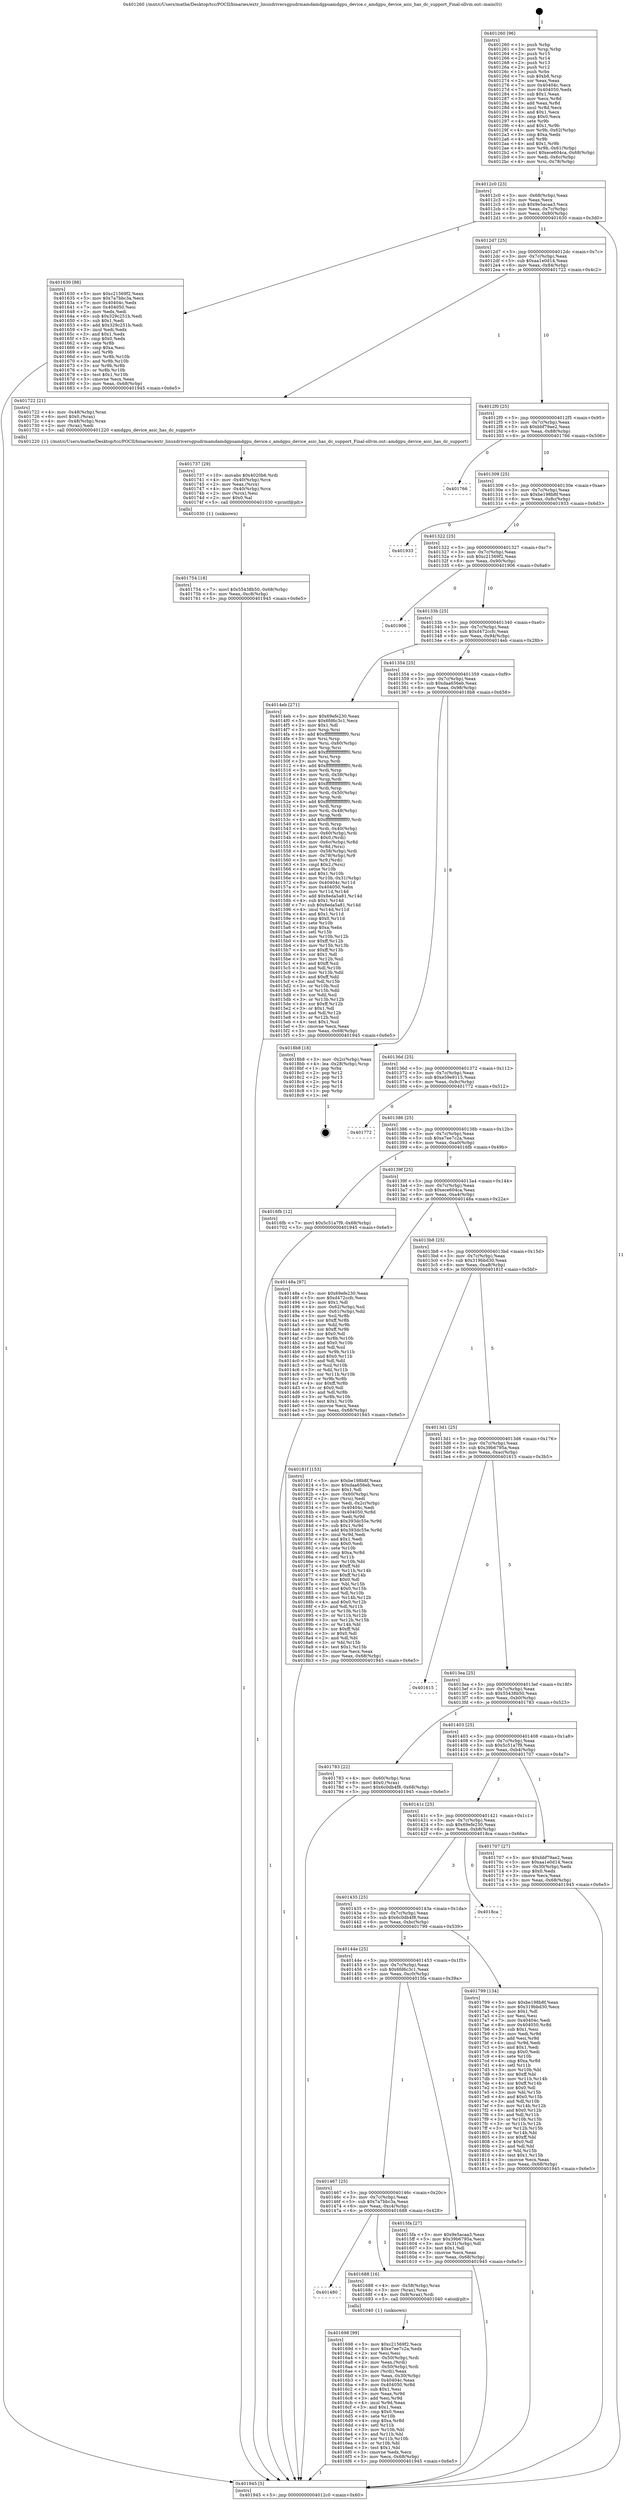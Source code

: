 digraph "0x401260" {
  label = "0x401260 (/mnt/c/Users/mathe/Desktop/tcc/POCII/binaries/extr_linuxdriversgpudrmamdamdgpuamdgpu_device.c_amdgpu_device_asic_has_dc_support_Final-ollvm.out::main(0))"
  labelloc = "t"
  node[shape=record]

  Entry [label="",width=0.3,height=0.3,shape=circle,fillcolor=black,style=filled]
  "0x4012c0" [label="{
     0x4012c0 [23]\l
     | [instrs]\l
     &nbsp;&nbsp;0x4012c0 \<+3\>: mov -0x68(%rbp),%eax\l
     &nbsp;&nbsp;0x4012c3 \<+2\>: mov %eax,%ecx\l
     &nbsp;&nbsp;0x4012c5 \<+6\>: sub $0x9e5acaa3,%ecx\l
     &nbsp;&nbsp;0x4012cb \<+3\>: mov %eax,-0x7c(%rbp)\l
     &nbsp;&nbsp;0x4012ce \<+3\>: mov %ecx,-0x80(%rbp)\l
     &nbsp;&nbsp;0x4012d1 \<+6\>: je 0000000000401630 \<main+0x3d0\>\l
  }"]
  "0x401630" [label="{
     0x401630 [88]\l
     | [instrs]\l
     &nbsp;&nbsp;0x401630 \<+5\>: mov $0xc21569f2,%eax\l
     &nbsp;&nbsp;0x401635 \<+5\>: mov $0x7a7bbc3a,%ecx\l
     &nbsp;&nbsp;0x40163a \<+7\>: mov 0x40404c,%edx\l
     &nbsp;&nbsp;0x401641 \<+7\>: mov 0x404050,%esi\l
     &nbsp;&nbsp;0x401648 \<+2\>: mov %edx,%edi\l
     &nbsp;&nbsp;0x40164a \<+6\>: sub $0x329c251b,%edi\l
     &nbsp;&nbsp;0x401650 \<+3\>: sub $0x1,%edi\l
     &nbsp;&nbsp;0x401653 \<+6\>: add $0x329c251b,%edi\l
     &nbsp;&nbsp;0x401659 \<+3\>: imul %edi,%edx\l
     &nbsp;&nbsp;0x40165c \<+3\>: and $0x1,%edx\l
     &nbsp;&nbsp;0x40165f \<+3\>: cmp $0x0,%edx\l
     &nbsp;&nbsp;0x401662 \<+4\>: sete %r8b\l
     &nbsp;&nbsp;0x401666 \<+3\>: cmp $0xa,%esi\l
     &nbsp;&nbsp;0x401669 \<+4\>: setl %r9b\l
     &nbsp;&nbsp;0x40166d \<+3\>: mov %r8b,%r10b\l
     &nbsp;&nbsp;0x401670 \<+3\>: and %r9b,%r10b\l
     &nbsp;&nbsp;0x401673 \<+3\>: xor %r9b,%r8b\l
     &nbsp;&nbsp;0x401676 \<+3\>: or %r8b,%r10b\l
     &nbsp;&nbsp;0x401679 \<+4\>: test $0x1,%r10b\l
     &nbsp;&nbsp;0x40167d \<+3\>: cmovne %ecx,%eax\l
     &nbsp;&nbsp;0x401680 \<+3\>: mov %eax,-0x68(%rbp)\l
     &nbsp;&nbsp;0x401683 \<+5\>: jmp 0000000000401945 \<main+0x6e5\>\l
  }"]
  "0x4012d7" [label="{
     0x4012d7 [25]\l
     | [instrs]\l
     &nbsp;&nbsp;0x4012d7 \<+5\>: jmp 00000000004012dc \<main+0x7c\>\l
     &nbsp;&nbsp;0x4012dc \<+3\>: mov -0x7c(%rbp),%eax\l
     &nbsp;&nbsp;0x4012df \<+5\>: sub $0xaa1e0d14,%eax\l
     &nbsp;&nbsp;0x4012e4 \<+6\>: mov %eax,-0x84(%rbp)\l
     &nbsp;&nbsp;0x4012ea \<+6\>: je 0000000000401722 \<main+0x4c2\>\l
  }"]
  Exit [label="",width=0.3,height=0.3,shape=circle,fillcolor=black,style=filled,peripheries=2]
  "0x401722" [label="{
     0x401722 [21]\l
     | [instrs]\l
     &nbsp;&nbsp;0x401722 \<+4\>: mov -0x48(%rbp),%rax\l
     &nbsp;&nbsp;0x401726 \<+6\>: movl $0x0,(%rax)\l
     &nbsp;&nbsp;0x40172c \<+4\>: mov -0x48(%rbp),%rax\l
     &nbsp;&nbsp;0x401730 \<+2\>: mov (%rax),%edi\l
     &nbsp;&nbsp;0x401732 \<+5\>: call 0000000000401220 \<amdgpu_device_asic_has_dc_support\>\l
     | [calls]\l
     &nbsp;&nbsp;0x401220 \{1\} (/mnt/c/Users/mathe/Desktop/tcc/POCII/binaries/extr_linuxdriversgpudrmamdamdgpuamdgpu_device.c_amdgpu_device_asic_has_dc_support_Final-ollvm.out::amdgpu_device_asic_has_dc_support)\l
  }"]
  "0x4012f0" [label="{
     0x4012f0 [25]\l
     | [instrs]\l
     &nbsp;&nbsp;0x4012f0 \<+5\>: jmp 00000000004012f5 \<main+0x95\>\l
     &nbsp;&nbsp;0x4012f5 \<+3\>: mov -0x7c(%rbp),%eax\l
     &nbsp;&nbsp;0x4012f8 \<+5\>: sub $0xbbf79ae2,%eax\l
     &nbsp;&nbsp;0x4012fd \<+6\>: mov %eax,-0x88(%rbp)\l
     &nbsp;&nbsp;0x401303 \<+6\>: je 0000000000401766 \<main+0x506\>\l
  }"]
  "0x401754" [label="{
     0x401754 [18]\l
     | [instrs]\l
     &nbsp;&nbsp;0x401754 \<+7\>: movl $0x55438b50,-0x68(%rbp)\l
     &nbsp;&nbsp;0x40175b \<+6\>: mov %eax,-0xc8(%rbp)\l
     &nbsp;&nbsp;0x401761 \<+5\>: jmp 0000000000401945 \<main+0x6e5\>\l
  }"]
  "0x401766" [label="{
     0x401766\l
  }", style=dashed]
  "0x401309" [label="{
     0x401309 [25]\l
     | [instrs]\l
     &nbsp;&nbsp;0x401309 \<+5\>: jmp 000000000040130e \<main+0xae\>\l
     &nbsp;&nbsp;0x40130e \<+3\>: mov -0x7c(%rbp),%eax\l
     &nbsp;&nbsp;0x401311 \<+5\>: sub $0xbe198b8f,%eax\l
     &nbsp;&nbsp;0x401316 \<+6\>: mov %eax,-0x8c(%rbp)\l
     &nbsp;&nbsp;0x40131c \<+6\>: je 0000000000401933 \<main+0x6d3\>\l
  }"]
  "0x401737" [label="{
     0x401737 [29]\l
     | [instrs]\l
     &nbsp;&nbsp;0x401737 \<+10\>: movabs $0x4020b6,%rdi\l
     &nbsp;&nbsp;0x401741 \<+4\>: mov -0x40(%rbp),%rcx\l
     &nbsp;&nbsp;0x401745 \<+2\>: mov %eax,(%rcx)\l
     &nbsp;&nbsp;0x401747 \<+4\>: mov -0x40(%rbp),%rcx\l
     &nbsp;&nbsp;0x40174b \<+2\>: mov (%rcx),%esi\l
     &nbsp;&nbsp;0x40174d \<+2\>: mov $0x0,%al\l
     &nbsp;&nbsp;0x40174f \<+5\>: call 0000000000401030 \<printf@plt\>\l
     | [calls]\l
     &nbsp;&nbsp;0x401030 \{1\} (unknown)\l
  }"]
  "0x401933" [label="{
     0x401933\l
  }", style=dashed]
  "0x401322" [label="{
     0x401322 [25]\l
     | [instrs]\l
     &nbsp;&nbsp;0x401322 \<+5\>: jmp 0000000000401327 \<main+0xc7\>\l
     &nbsp;&nbsp;0x401327 \<+3\>: mov -0x7c(%rbp),%eax\l
     &nbsp;&nbsp;0x40132a \<+5\>: sub $0xc21569f2,%eax\l
     &nbsp;&nbsp;0x40132f \<+6\>: mov %eax,-0x90(%rbp)\l
     &nbsp;&nbsp;0x401335 \<+6\>: je 0000000000401906 \<main+0x6a6\>\l
  }"]
  "0x401698" [label="{
     0x401698 [99]\l
     | [instrs]\l
     &nbsp;&nbsp;0x401698 \<+5\>: mov $0xc21569f2,%ecx\l
     &nbsp;&nbsp;0x40169d \<+5\>: mov $0xe7ee7c2a,%edx\l
     &nbsp;&nbsp;0x4016a2 \<+2\>: xor %esi,%esi\l
     &nbsp;&nbsp;0x4016a4 \<+4\>: mov -0x50(%rbp),%rdi\l
     &nbsp;&nbsp;0x4016a8 \<+2\>: mov %eax,(%rdi)\l
     &nbsp;&nbsp;0x4016aa \<+4\>: mov -0x50(%rbp),%rdi\l
     &nbsp;&nbsp;0x4016ae \<+2\>: mov (%rdi),%eax\l
     &nbsp;&nbsp;0x4016b0 \<+3\>: mov %eax,-0x30(%rbp)\l
     &nbsp;&nbsp;0x4016b3 \<+7\>: mov 0x40404c,%eax\l
     &nbsp;&nbsp;0x4016ba \<+8\>: mov 0x404050,%r8d\l
     &nbsp;&nbsp;0x4016c2 \<+3\>: sub $0x1,%esi\l
     &nbsp;&nbsp;0x4016c5 \<+3\>: mov %eax,%r9d\l
     &nbsp;&nbsp;0x4016c8 \<+3\>: add %esi,%r9d\l
     &nbsp;&nbsp;0x4016cb \<+4\>: imul %r9d,%eax\l
     &nbsp;&nbsp;0x4016cf \<+3\>: and $0x1,%eax\l
     &nbsp;&nbsp;0x4016d2 \<+3\>: cmp $0x0,%eax\l
     &nbsp;&nbsp;0x4016d5 \<+4\>: sete %r10b\l
     &nbsp;&nbsp;0x4016d9 \<+4\>: cmp $0xa,%r8d\l
     &nbsp;&nbsp;0x4016dd \<+4\>: setl %r11b\l
     &nbsp;&nbsp;0x4016e1 \<+3\>: mov %r10b,%bl\l
     &nbsp;&nbsp;0x4016e4 \<+3\>: and %r11b,%bl\l
     &nbsp;&nbsp;0x4016e7 \<+3\>: xor %r11b,%r10b\l
     &nbsp;&nbsp;0x4016ea \<+3\>: or %r10b,%bl\l
     &nbsp;&nbsp;0x4016ed \<+3\>: test $0x1,%bl\l
     &nbsp;&nbsp;0x4016f0 \<+3\>: cmovne %edx,%ecx\l
     &nbsp;&nbsp;0x4016f3 \<+3\>: mov %ecx,-0x68(%rbp)\l
     &nbsp;&nbsp;0x4016f6 \<+5\>: jmp 0000000000401945 \<main+0x6e5\>\l
  }"]
  "0x401906" [label="{
     0x401906\l
  }", style=dashed]
  "0x40133b" [label="{
     0x40133b [25]\l
     | [instrs]\l
     &nbsp;&nbsp;0x40133b \<+5\>: jmp 0000000000401340 \<main+0xe0\>\l
     &nbsp;&nbsp;0x401340 \<+3\>: mov -0x7c(%rbp),%eax\l
     &nbsp;&nbsp;0x401343 \<+5\>: sub $0xd472ccfc,%eax\l
     &nbsp;&nbsp;0x401348 \<+6\>: mov %eax,-0x94(%rbp)\l
     &nbsp;&nbsp;0x40134e \<+6\>: je 00000000004014eb \<main+0x28b\>\l
  }"]
  "0x401480" [label="{
     0x401480\l
  }", style=dashed]
  "0x4014eb" [label="{
     0x4014eb [271]\l
     | [instrs]\l
     &nbsp;&nbsp;0x4014eb \<+5\>: mov $0x69efe230,%eax\l
     &nbsp;&nbsp;0x4014f0 \<+5\>: mov $0x6fd6c3c1,%ecx\l
     &nbsp;&nbsp;0x4014f5 \<+2\>: mov $0x1,%dl\l
     &nbsp;&nbsp;0x4014f7 \<+3\>: mov %rsp,%rsi\l
     &nbsp;&nbsp;0x4014fa \<+4\>: add $0xfffffffffffffff0,%rsi\l
     &nbsp;&nbsp;0x4014fe \<+3\>: mov %rsi,%rsp\l
     &nbsp;&nbsp;0x401501 \<+4\>: mov %rsi,-0x60(%rbp)\l
     &nbsp;&nbsp;0x401505 \<+3\>: mov %rsp,%rsi\l
     &nbsp;&nbsp;0x401508 \<+4\>: add $0xfffffffffffffff0,%rsi\l
     &nbsp;&nbsp;0x40150c \<+3\>: mov %rsi,%rsp\l
     &nbsp;&nbsp;0x40150f \<+3\>: mov %rsp,%rdi\l
     &nbsp;&nbsp;0x401512 \<+4\>: add $0xfffffffffffffff0,%rdi\l
     &nbsp;&nbsp;0x401516 \<+3\>: mov %rdi,%rsp\l
     &nbsp;&nbsp;0x401519 \<+4\>: mov %rdi,-0x58(%rbp)\l
     &nbsp;&nbsp;0x40151d \<+3\>: mov %rsp,%rdi\l
     &nbsp;&nbsp;0x401520 \<+4\>: add $0xfffffffffffffff0,%rdi\l
     &nbsp;&nbsp;0x401524 \<+3\>: mov %rdi,%rsp\l
     &nbsp;&nbsp;0x401527 \<+4\>: mov %rdi,-0x50(%rbp)\l
     &nbsp;&nbsp;0x40152b \<+3\>: mov %rsp,%rdi\l
     &nbsp;&nbsp;0x40152e \<+4\>: add $0xfffffffffffffff0,%rdi\l
     &nbsp;&nbsp;0x401532 \<+3\>: mov %rdi,%rsp\l
     &nbsp;&nbsp;0x401535 \<+4\>: mov %rdi,-0x48(%rbp)\l
     &nbsp;&nbsp;0x401539 \<+3\>: mov %rsp,%rdi\l
     &nbsp;&nbsp;0x40153c \<+4\>: add $0xfffffffffffffff0,%rdi\l
     &nbsp;&nbsp;0x401540 \<+3\>: mov %rdi,%rsp\l
     &nbsp;&nbsp;0x401543 \<+4\>: mov %rdi,-0x40(%rbp)\l
     &nbsp;&nbsp;0x401547 \<+4\>: mov -0x60(%rbp),%rdi\l
     &nbsp;&nbsp;0x40154b \<+6\>: movl $0x0,(%rdi)\l
     &nbsp;&nbsp;0x401551 \<+4\>: mov -0x6c(%rbp),%r8d\l
     &nbsp;&nbsp;0x401555 \<+3\>: mov %r8d,(%rsi)\l
     &nbsp;&nbsp;0x401558 \<+4\>: mov -0x58(%rbp),%rdi\l
     &nbsp;&nbsp;0x40155c \<+4\>: mov -0x78(%rbp),%r9\l
     &nbsp;&nbsp;0x401560 \<+3\>: mov %r9,(%rdi)\l
     &nbsp;&nbsp;0x401563 \<+3\>: cmpl $0x2,(%rsi)\l
     &nbsp;&nbsp;0x401566 \<+4\>: setne %r10b\l
     &nbsp;&nbsp;0x40156a \<+4\>: and $0x1,%r10b\l
     &nbsp;&nbsp;0x40156e \<+4\>: mov %r10b,-0x31(%rbp)\l
     &nbsp;&nbsp;0x401572 \<+8\>: mov 0x40404c,%r11d\l
     &nbsp;&nbsp;0x40157a \<+7\>: mov 0x404050,%ebx\l
     &nbsp;&nbsp;0x401581 \<+3\>: mov %r11d,%r14d\l
     &nbsp;&nbsp;0x401584 \<+7\>: add $0x8eda5a81,%r14d\l
     &nbsp;&nbsp;0x40158b \<+4\>: sub $0x1,%r14d\l
     &nbsp;&nbsp;0x40158f \<+7\>: sub $0x8eda5a81,%r14d\l
     &nbsp;&nbsp;0x401596 \<+4\>: imul %r14d,%r11d\l
     &nbsp;&nbsp;0x40159a \<+4\>: and $0x1,%r11d\l
     &nbsp;&nbsp;0x40159e \<+4\>: cmp $0x0,%r11d\l
     &nbsp;&nbsp;0x4015a2 \<+4\>: sete %r10b\l
     &nbsp;&nbsp;0x4015a6 \<+3\>: cmp $0xa,%ebx\l
     &nbsp;&nbsp;0x4015a9 \<+4\>: setl %r15b\l
     &nbsp;&nbsp;0x4015ad \<+3\>: mov %r10b,%r12b\l
     &nbsp;&nbsp;0x4015b0 \<+4\>: xor $0xff,%r12b\l
     &nbsp;&nbsp;0x4015b4 \<+3\>: mov %r15b,%r13b\l
     &nbsp;&nbsp;0x4015b7 \<+4\>: xor $0xff,%r13b\l
     &nbsp;&nbsp;0x4015bb \<+3\>: xor $0x1,%dl\l
     &nbsp;&nbsp;0x4015be \<+3\>: mov %r12b,%sil\l
     &nbsp;&nbsp;0x4015c1 \<+4\>: and $0xff,%sil\l
     &nbsp;&nbsp;0x4015c5 \<+3\>: and %dl,%r10b\l
     &nbsp;&nbsp;0x4015c8 \<+3\>: mov %r13b,%dil\l
     &nbsp;&nbsp;0x4015cb \<+4\>: and $0xff,%dil\l
     &nbsp;&nbsp;0x4015cf \<+3\>: and %dl,%r15b\l
     &nbsp;&nbsp;0x4015d2 \<+3\>: or %r10b,%sil\l
     &nbsp;&nbsp;0x4015d5 \<+3\>: or %r15b,%dil\l
     &nbsp;&nbsp;0x4015d8 \<+3\>: xor %dil,%sil\l
     &nbsp;&nbsp;0x4015db \<+3\>: or %r13b,%r12b\l
     &nbsp;&nbsp;0x4015de \<+4\>: xor $0xff,%r12b\l
     &nbsp;&nbsp;0x4015e2 \<+3\>: or $0x1,%dl\l
     &nbsp;&nbsp;0x4015e5 \<+3\>: and %dl,%r12b\l
     &nbsp;&nbsp;0x4015e8 \<+3\>: or %r12b,%sil\l
     &nbsp;&nbsp;0x4015eb \<+4\>: test $0x1,%sil\l
     &nbsp;&nbsp;0x4015ef \<+3\>: cmovne %ecx,%eax\l
     &nbsp;&nbsp;0x4015f2 \<+3\>: mov %eax,-0x68(%rbp)\l
     &nbsp;&nbsp;0x4015f5 \<+5\>: jmp 0000000000401945 \<main+0x6e5\>\l
  }"]
  "0x401354" [label="{
     0x401354 [25]\l
     | [instrs]\l
     &nbsp;&nbsp;0x401354 \<+5\>: jmp 0000000000401359 \<main+0xf9\>\l
     &nbsp;&nbsp;0x401359 \<+3\>: mov -0x7c(%rbp),%eax\l
     &nbsp;&nbsp;0x40135c \<+5\>: sub $0xdaa656eb,%eax\l
     &nbsp;&nbsp;0x401361 \<+6\>: mov %eax,-0x98(%rbp)\l
     &nbsp;&nbsp;0x401367 \<+6\>: je 00000000004018b8 \<main+0x658\>\l
  }"]
  "0x401688" [label="{
     0x401688 [16]\l
     | [instrs]\l
     &nbsp;&nbsp;0x401688 \<+4\>: mov -0x58(%rbp),%rax\l
     &nbsp;&nbsp;0x40168c \<+3\>: mov (%rax),%rax\l
     &nbsp;&nbsp;0x40168f \<+4\>: mov 0x8(%rax),%rdi\l
     &nbsp;&nbsp;0x401693 \<+5\>: call 0000000000401040 \<atoi@plt\>\l
     | [calls]\l
     &nbsp;&nbsp;0x401040 \{1\} (unknown)\l
  }"]
  "0x4018b8" [label="{
     0x4018b8 [18]\l
     | [instrs]\l
     &nbsp;&nbsp;0x4018b8 \<+3\>: mov -0x2c(%rbp),%eax\l
     &nbsp;&nbsp;0x4018bb \<+4\>: lea -0x28(%rbp),%rsp\l
     &nbsp;&nbsp;0x4018bf \<+1\>: pop %rbx\l
     &nbsp;&nbsp;0x4018c0 \<+2\>: pop %r12\l
     &nbsp;&nbsp;0x4018c2 \<+2\>: pop %r13\l
     &nbsp;&nbsp;0x4018c4 \<+2\>: pop %r14\l
     &nbsp;&nbsp;0x4018c6 \<+2\>: pop %r15\l
     &nbsp;&nbsp;0x4018c8 \<+1\>: pop %rbp\l
     &nbsp;&nbsp;0x4018c9 \<+1\>: ret\l
  }"]
  "0x40136d" [label="{
     0x40136d [25]\l
     | [instrs]\l
     &nbsp;&nbsp;0x40136d \<+5\>: jmp 0000000000401372 \<main+0x112\>\l
     &nbsp;&nbsp;0x401372 \<+3\>: mov -0x7c(%rbp),%eax\l
     &nbsp;&nbsp;0x401375 \<+5\>: sub $0xe59e9115,%eax\l
     &nbsp;&nbsp;0x40137a \<+6\>: mov %eax,-0x9c(%rbp)\l
     &nbsp;&nbsp;0x401380 \<+6\>: je 0000000000401772 \<main+0x512\>\l
  }"]
  "0x401467" [label="{
     0x401467 [25]\l
     | [instrs]\l
     &nbsp;&nbsp;0x401467 \<+5\>: jmp 000000000040146c \<main+0x20c\>\l
     &nbsp;&nbsp;0x40146c \<+3\>: mov -0x7c(%rbp),%eax\l
     &nbsp;&nbsp;0x40146f \<+5\>: sub $0x7a7bbc3a,%eax\l
     &nbsp;&nbsp;0x401474 \<+6\>: mov %eax,-0xc4(%rbp)\l
     &nbsp;&nbsp;0x40147a \<+6\>: je 0000000000401688 \<main+0x428\>\l
  }"]
  "0x401772" [label="{
     0x401772\l
  }", style=dashed]
  "0x401386" [label="{
     0x401386 [25]\l
     | [instrs]\l
     &nbsp;&nbsp;0x401386 \<+5\>: jmp 000000000040138b \<main+0x12b\>\l
     &nbsp;&nbsp;0x40138b \<+3\>: mov -0x7c(%rbp),%eax\l
     &nbsp;&nbsp;0x40138e \<+5\>: sub $0xe7ee7c2a,%eax\l
     &nbsp;&nbsp;0x401393 \<+6\>: mov %eax,-0xa0(%rbp)\l
     &nbsp;&nbsp;0x401399 \<+6\>: je 00000000004016fb \<main+0x49b\>\l
  }"]
  "0x4015fa" [label="{
     0x4015fa [27]\l
     | [instrs]\l
     &nbsp;&nbsp;0x4015fa \<+5\>: mov $0x9e5acaa3,%eax\l
     &nbsp;&nbsp;0x4015ff \<+5\>: mov $0x39b6795a,%ecx\l
     &nbsp;&nbsp;0x401604 \<+3\>: mov -0x31(%rbp),%dl\l
     &nbsp;&nbsp;0x401607 \<+3\>: test $0x1,%dl\l
     &nbsp;&nbsp;0x40160a \<+3\>: cmovne %ecx,%eax\l
     &nbsp;&nbsp;0x40160d \<+3\>: mov %eax,-0x68(%rbp)\l
     &nbsp;&nbsp;0x401610 \<+5\>: jmp 0000000000401945 \<main+0x6e5\>\l
  }"]
  "0x4016fb" [label="{
     0x4016fb [12]\l
     | [instrs]\l
     &nbsp;&nbsp;0x4016fb \<+7\>: movl $0x5c51a7f9,-0x68(%rbp)\l
     &nbsp;&nbsp;0x401702 \<+5\>: jmp 0000000000401945 \<main+0x6e5\>\l
  }"]
  "0x40139f" [label="{
     0x40139f [25]\l
     | [instrs]\l
     &nbsp;&nbsp;0x40139f \<+5\>: jmp 00000000004013a4 \<main+0x144\>\l
     &nbsp;&nbsp;0x4013a4 \<+3\>: mov -0x7c(%rbp),%eax\l
     &nbsp;&nbsp;0x4013a7 \<+5\>: sub $0xece604ca,%eax\l
     &nbsp;&nbsp;0x4013ac \<+6\>: mov %eax,-0xa4(%rbp)\l
     &nbsp;&nbsp;0x4013b2 \<+6\>: je 000000000040148a \<main+0x22a\>\l
  }"]
  "0x40144e" [label="{
     0x40144e [25]\l
     | [instrs]\l
     &nbsp;&nbsp;0x40144e \<+5\>: jmp 0000000000401453 \<main+0x1f3\>\l
     &nbsp;&nbsp;0x401453 \<+3\>: mov -0x7c(%rbp),%eax\l
     &nbsp;&nbsp;0x401456 \<+5\>: sub $0x6fd6c3c1,%eax\l
     &nbsp;&nbsp;0x40145b \<+6\>: mov %eax,-0xc0(%rbp)\l
     &nbsp;&nbsp;0x401461 \<+6\>: je 00000000004015fa \<main+0x39a\>\l
  }"]
  "0x40148a" [label="{
     0x40148a [97]\l
     | [instrs]\l
     &nbsp;&nbsp;0x40148a \<+5\>: mov $0x69efe230,%eax\l
     &nbsp;&nbsp;0x40148f \<+5\>: mov $0xd472ccfc,%ecx\l
     &nbsp;&nbsp;0x401494 \<+2\>: mov $0x1,%dl\l
     &nbsp;&nbsp;0x401496 \<+4\>: mov -0x62(%rbp),%sil\l
     &nbsp;&nbsp;0x40149a \<+4\>: mov -0x61(%rbp),%dil\l
     &nbsp;&nbsp;0x40149e \<+3\>: mov %sil,%r8b\l
     &nbsp;&nbsp;0x4014a1 \<+4\>: xor $0xff,%r8b\l
     &nbsp;&nbsp;0x4014a5 \<+3\>: mov %dil,%r9b\l
     &nbsp;&nbsp;0x4014a8 \<+4\>: xor $0xff,%r9b\l
     &nbsp;&nbsp;0x4014ac \<+3\>: xor $0x0,%dl\l
     &nbsp;&nbsp;0x4014af \<+3\>: mov %r8b,%r10b\l
     &nbsp;&nbsp;0x4014b2 \<+4\>: and $0x0,%r10b\l
     &nbsp;&nbsp;0x4014b6 \<+3\>: and %dl,%sil\l
     &nbsp;&nbsp;0x4014b9 \<+3\>: mov %r9b,%r11b\l
     &nbsp;&nbsp;0x4014bc \<+4\>: and $0x0,%r11b\l
     &nbsp;&nbsp;0x4014c0 \<+3\>: and %dl,%dil\l
     &nbsp;&nbsp;0x4014c3 \<+3\>: or %sil,%r10b\l
     &nbsp;&nbsp;0x4014c6 \<+3\>: or %dil,%r11b\l
     &nbsp;&nbsp;0x4014c9 \<+3\>: xor %r11b,%r10b\l
     &nbsp;&nbsp;0x4014cc \<+3\>: or %r9b,%r8b\l
     &nbsp;&nbsp;0x4014cf \<+4\>: xor $0xff,%r8b\l
     &nbsp;&nbsp;0x4014d3 \<+3\>: or $0x0,%dl\l
     &nbsp;&nbsp;0x4014d6 \<+3\>: and %dl,%r8b\l
     &nbsp;&nbsp;0x4014d9 \<+3\>: or %r8b,%r10b\l
     &nbsp;&nbsp;0x4014dc \<+4\>: test $0x1,%r10b\l
     &nbsp;&nbsp;0x4014e0 \<+3\>: cmovne %ecx,%eax\l
     &nbsp;&nbsp;0x4014e3 \<+3\>: mov %eax,-0x68(%rbp)\l
     &nbsp;&nbsp;0x4014e6 \<+5\>: jmp 0000000000401945 \<main+0x6e5\>\l
  }"]
  "0x4013b8" [label="{
     0x4013b8 [25]\l
     | [instrs]\l
     &nbsp;&nbsp;0x4013b8 \<+5\>: jmp 00000000004013bd \<main+0x15d\>\l
     &nbsp;&nbsp;0x4013bd \<+3\>: mov -0x7c(%rbp),%eax\l
     &nbsp;&nbsp;0x4013c0 \<+5\>: sub $0x319bbd30,%eax\l
     &nbsp;&nbsp;0x4013c5 \<+6\>: mov %eax,-0xa8(%rbp)\l
     &nbsp;&nbsp;0x4013cb \<+6\>: je 000000000040181f \<main+0x5bf\>\l
  }"]
  "0x401945" [label="{
     0x401945 [5]\l
     | [instrs]\l
     &nbsp;&nbsp;0x401945 \<+5\>: jmp 00000000004012c0 \<main+0x60\>\l
  }"]
  "0x401260" [label="{
     0x401260 [96]\l
     | [instrs]\l
     &nbsp;&nbsp;0x401260 \<+1\>: push %rbp\l
     &nbsp;&nbsp;0x401261 \<+3\>: mov %rsp,%rbp\l
     &nbsp;&nbsp;0x401264 \<+2\>: push %r15\l
     &nbsp;&nbsp;0x401266 \<+2\>: push %r14\l
     &nbsp;&nbsp;0x401268 \<+2\>: push %r13\l
     &nbsp;&nbsp;0x40126a \<+2\>: push %r12\l
     &nbsp;&nbsp;0x40126c \<+1\>: push %rbx\l
     &nbsp;&nbsp;0x40126d \<+7\>: sub $0xb8,%rsp\l
     &nbsp;&nbsp;0x401274 \<+2\>: xor %eax,%eax\l
     &nbsp;&nbsp;0x401276 \<+7\>: mov 0x40404c,%ecx\l
     &nbsp;&nbsp;0x40127d \<+7\>: mov 0x404050,%edx\l
     &nbsp;&nbsp;0x401284 \<+3\>: sub $0x1,%eax\l
     &nbsp;&nbsp;0x401287 \<+3\>: mov %ecx,%r8d\l
     &nbsp;&nbsp;0x40128a \<+3\>: add %eax,%r8d\l
     &nbsp;&nbsp;0x40128d \<+4\>: imul %r8d,%ecx\l
     &nbsp;&nbsp;0x401291 \<+3\>: and $0x1,%ecx\l
     &nbsp;&nbsp;0x401294 \<+3\>: cmp $0x0,%ecx\l
     &nbsp;&nbsp;0x401297 \<+4\>: sete %r9b\l
     &nbsp;&nbsp;0x40129b \<+4\>: and $0x1,%r9b\l
     &nbsp;&nbsp;0x40129f \<+4\>: mov %r9b,-0x62(%rbp)\l
     &nbsp;&nbsp;0x4012a3 \<+3\>: cmp $0xa,%edx\l
     &nbsp;&nbsp;0x4012a6 \<+4\>: setl %r9b\l
     &nbsp;&nbsp;0x4012aa \<+4\>: and $0x1,%r9b\l
     &nbsp;&nbsp;0x4012ae \<+4\>: mov %r9b,-0x61(%rbp)\l
     &nbsp;&nbsp;0x4012b2 \<+7\>: movl $0xece604ca,-0x68(%rbp)\l
     &nbsp;&nbsp;0x4012b9 \<+3\>: mov %edi,-0x6c(%rbp)\l
     &nbsp;&nbsp;0x4012bc \<+4\>: mov %rsi,-0x78(%rbp)\l
  }"]
  "0x401799" [label="{
     0x401799 [134]\l
     | [instrs]\l
     &nbsp;&nbsp;0x401799 \<+5\>: mov $0xbe198b8f,%eax\l
     &nbsp;&nbsp;0x40179e \<+5\>: mov $0x319bbd30,%ecx\l
     &nbsp;&nbsp;0x4017a3 \<+2\>: mov $0x1,%dl\l
     &nbsp;&nbsp;0x4017a5 \<+2\>: xor %esi,%esi\l
     &nbsp;&nbsp;0x4017a7 \<+7\>: mov 0x40404c,%edi\l
     &nbsp;&nbsp;0x4017ae \<+8\>: mov 0x404050,%r8d\l
     &nbsp;&nbsp;0x4017b6 \<+3\>: sub $0x1,%esi\l
     &nbsp;&nbsp;0x4017b9 \<+3\>: mov %edi,%r9d\l
     &nbsp;&nbsp;0x4017bc \<+3\>: add %esi,%r9d\l
     &nbsp;&nbsp;0x4017bf \<+4\>: imul %r9d,%edi\l
     &nbsp;&nbsp;0x4017c3 \<+3\>: and $0x1,%edi\l
     &nbsp;&nbsp;0x4017c6 \<+3\>: cmp $0x0,%edi\l
     &nbsp;&nbsp;0x4017c9 \<+4\>: sete %r10b\l
     &nbsp;&nbsp;0x4017cd \<+4\>: cmp $0xa,%r8d\l
     &nbsp;&nbsp;0x4017d1 \<+4\>: setl %r11b\l
     &nbsp;&nbsp;0x4017d5 \<+3\>: mov %r10b,%bl\l
     &nbsp;&nbsp;0x4017d8 \<+3\>: xor $0xff,%bl\l
     &nbsp;&nbsp;0x4017db \<+3\>: mov %r11b,%r14b\l
     &nbsp;&nbsp;0x4017de \<+4\>: xor $0xff,%r14b\l
     &nbsp;&nbsp;0x4017e2 \<+3\>: xor $0x0,%dl\l
     &nbsp;&nbsp;0x4017e5 \<+3\>: mov %bl,%r15b\l
     &nbsp;&nbsp;0x4017e8 \<+4\>: and $0x0,%r15b\l
     &nbsp;&nbsp;0x4017ec \<+3\>: and %dl,%r10b\l
     &nbsp;&nbsp;0x4017ef \<+3\>: mov %r14b,%r12b\l
     &nbsp;&nbsp;0x4017f2 \<+4\>: and $0x0,%r12b\l
     &nbsp;&nbsp;0x4017f6 \<+3\>: and %dl,%r11b\l
     &nbsp;&nbsp;0x4017f9 \<+3\>: or %r10b,%r15b\l
     &nbsp;&nbsp;0x4017fc \<+3\>: or %r11b,%r12b\l
     &nbsp;&nbsp;0x4017ff \<+3\>: xor %r12b,%r15b\l
     &nbsp;&nbsp;0x401802 \<+3\>: or %r14b,%bl\l
     &nbsp;&nbsp;0x401805 \<+3\>: xor $0xff,%bl\l
     &nbsp;&nbsp;0x401808 \<+3\>: or $0x0,%dl\l
     &nbsp;&nbsp;0x40180b \<+2\>: and %dl,%bl\l
     &nbsp;&nbsp;0x40180d \<+3\>: or %bl,%r15b\l
     &nbsp;&nbsp;0x401810 \<+4\>: test $0x1,%r15b\l
     &nbsp;&nbsp;0x401814 \<+3\>: cmovne %ecx,%eax\l
     &nbsp;&nbsp;0x401817 \<+3\>: mov %eax,-0x68(%rbp)\l
     &nbsp;&nbsp;0x40181a \<+5\>: jmp 0000000000401945 \<main+0x6e5\>\l
  }"]
  "0x401435" [label="{
     0x401435 [25]\l
     | [instrs]\l
     &nbsp;&nbsp;0x401435 \<+5\>: jmp 000000000040143a \<main+0x1da\>\l
     &nbsp;&nbsp;0x40143a \<+3\>: mov -0x7c(%rbp),%eax\l
     &nbsp;&nbsp;0x40143d \<+5\>: sub $0x6c0db4f8,%eax\l
     &nbsp;&nbsp;0x401442 \<+6\>: mov %eax,-0xbc(%rbp)\l
     &nbsp;&nbsp;0x401448 \<+6\>: je 0000000000401799 \<main+0x539\>\l
  }"]
  "0x40181f" [label="{
     0x40181f [153]\l
     | [instrs]\l
     &nbsp;&nbsp;0x40181f \<+5\>: mov $0xbe198b8f,%eax\l
     &nbsp;&nbsp;0x401824 \<+5\>: mov $0xdaa656eb,%ecx\l
     &nbsp;&nbsp;0x401829 \<+2\>: mov $0x1,%dl\l
     &nbsp;&nbsp;0x40182b \<+4\>: mov -0x60(%rbp),%rsi\l
     &nbsp;&nbsp;0x40182f \<+2\>: mov (%rsi),%edi\l
     &nbsp;&nbsp;0x401831 \<+3\>: mov %edi,-0x2c(%rbp)\l
     &nbsp;&nbsp;0x401834 \<+7\>: mov 0x40404c,%edi\l
     &nbsp;&nbsp;0x40183b \<+8\>: mov 0x404050,%r8d\l
     &nbsp;&nbsp;0x401843 \<+3\>: mov %edi,%r9d\l
     &nbsp;&nbsp;0x401846 \<+7\>: sub $0x393dc55e,%r9d\l
     &nbsp;&nbsp;0x40184d \<+4\>: sub $0x1,%r9d\l
     &nbsp;&nbsp;0x401851 \<+7\>: add $0x393dc55e,%r9d\l
     &nbsp;&nbsp;0x401858 \<+4\>: imul %r9d,%edi\l
     &nbsp;&nbsp;0x40185c \<+3\>: and $0x1,%edi\l
     &nbsp;&nbsp;0x40185f \<+3\>: cmp $0x0,%edi\l
     &nbsp;&nbsp;0x401862 \<+4\>: sete %r10b\l
     &nbsp;&nbsp;0x401866 \<+4\>: cmp $0xa,%r8d\l
     &nbsp;&nbsp;0x40186a \<+4\>: setl %r11b\l
     &nbsp;&nbsp;0x40186e \<+3\>: mov %r10b,%bl\l
     &nbsp;&nbsp;0x401871 \<+3\>: xor $0xff,%bl\l
     &nbsp;&nbsp;0x401874 \<+3\>: mov %r11b,%r14b\l
     &nbsp;&nbsp;0x401877 \<+4\>: xor $0xff,%r14b\l
     &nbsp;&nbsp;0x40187b \<+3\>: xor $0x0,%dl\l
     &nbsp;&nbsp;0x40187e \<+3\>: mov %bl,%r15b\l
     &nbsp;&nbsp;0x401881 \<+4\>: and $0x0,%r15b\l
     &nbsp;&nbsp;0x401885 \<+3\>: and %dl,%r10b\l
     &nbsp;&nbsp;0x401888 \<+3\>: mov %r14b,%r12b\l
     &nbsp;&nbsp;0x40188b \<+4\>: and $0x0,%r12b\l
     &nbsp;&nbsp;0x40188f \<+3\>: and %dl,%r11b\l
     &nbsp;&nbsp;0x401892 \<+3\>: or %r10b,%r15b\l
     &nbsp;&nbsp;0x401895 \<+3\>: or %r11b,%r12b\l
     &nbsp;&nbsp;0x401898 \<+3\>: xor %r12b,%r15b\l
     &nbsp;&nbsp;0x40189b \<+3\>: or %r14b,%bl\l
     &nbsp;&nbsp;0x40189e \<+3\>: xor $0xff,%bl\l
     &nbsp;&nbsp;0x4018a1 \<+3\>: or $0x0,%dl\l
     &nbsp;&nbsp;0x4018a4 \<+2\>: and %dl,%bl\l
     &nbsp;&nbsp;0x4018a6 \<+3\>: or %bl,%r15b\l
     &nbsp;&nbsp;0x4018a9 \<+4\>: test $0x1,%r15b\l
     &nbsp;&nbsp;0x4018ad \<+3\>: cmovne %ecx,%eax\l
     &nbsp;&nbsp;0x4018b0 \<+3\>: mov %eax,-0x68(%rbp)\l
     &nbsp;&nbsp;0x4018b3 \<+5\>: jmp 0000000000401945 \<main+0x6e5\>\l
  }"]
  "0x4013d1" [label="{
     0x4013d1 [25]\l
     | [instrs]\l
     &nbsp;&nbsp;0x4013d1 \<+5\>: jmp 00000000004013d6 \<main+0x176\>\l
     &nbsp;&nbsp;0x4013d6 \<+3\>: mov -0x7c(%rbp),%eax\l
     &nbsp;&nbsp;0x4013d9 \<+5\>: sub $0x39b6795a,%eax\l
     &nbsp;&nbsp;0x4013de \<+6\>: mov %eax,-0xac(%rbp)\l
     &nbsp;&nbsp;0x4013e4 \<+6\>: je 0000000000401615 \<main+0x3b5\>\l
  }"]
  "0x4018ca" [label="{
     0x4018ca\l
  }", style=dashed]
  "0x401615" [label="{
     0x401615\l
  }", style=dashed]
  "0x4013ea" [label="{
     0x4013ea [25]\l
     | [instrs]\l
     &nbsp;&nbsp;0x4013ea \<+5\>: jmp 00000000004013ef \<main+0x18f\>\l
     &nbsp;&nbsp;0x4013ef \<+3\>: mov -0x7c(%rbp),%eax\l
     &nbsp;&nbsp;0x4013f2 \<+5\>: sub $0x55438b50,%eax\l
     &nbsp;&nbsp;0x4013f7 \<+6\>: mov %eax,-0xb0(%rbp)\l
     &nbsp;&nbsp;0x4013fd \<+6\>: je 0000000000401783 \<main+0x523\>\l
  }"]
  "0x40141c" [label="{
     0x40141c [25]\l
     | [instrs]\l
     &nbsp;&nbsp;0x40141c \<+5\>: jmp 0000000000401421 \<main+0x1c1\>\l
     &nbsp;&nbsp;0x401421 \<+3\>: mov -0x7c(%rbp),%eax\l
     &nbsp;&nbsp;0x401424 \<+5\>: sub $0x69efe230,%eax\l
     &nbsp;&nbsp;0x401429 \<+6\>: mov %eax,-0xb8(%rbp)\l
     &nbsp;&nbsp;0x40142f \<+6\>: je 00000000004018ca \<main+0x66a\>\l
  }"]
  "0x401783" [label="{
     0x401783 [22]\l
     | [instrs]\l
     &nbsp;&nbsp;0x401783 \<+4\>: mov -0x60(%rbp),%rax\l
     &nbsp;&nbsp;0x401787 \<+6\>: movl $0x0,(%rax)\l
     &nbsp;&nbsp;0x40178d \<+7\>: movl $0x6c0db4f8,-0x68(%rbp)\l
     &nbsp;&nbsp;0x401794 \<+5\>: jmp 0000000000401945 \<main+0x6e5\>\l
  }"]
  "0x401403" [label="{
     0x401403 [25]\l
     | [instrs]\l
     &nbsp;&nbsp;0x401403 \<+5\>: jmp 0000000000401408 \<main+0x1a8\>\l
     &nbsp;&nbsp;0x401408 \<+3\>: mov -0x7c(%rbp),%eax\l
     &nbsp;&nbsp;0x40140b \<+5\>: sub $0x5c51a7f9,%eax\l
     &nbsp;&nbsp;0x401410 \<+6\>: mov %eax,-0xb4(%rbp)\l
     &nbsp;&nbsp;0x401416 \<+6\>: je 0000000000401707 \<main+0x4a7\>\l
  }"]
  "0x401707" [label="{
     0x401707 [27]\l
     | [instrs]\l
     &nbsp;&nbsp;0x401707 \<+5\>: mov $0xbbf79ae2,%eax\l
     &nbsp;&nbsp;0x40170c \<+5\>: mov $0xaa1e0d14,%ecx\l
     &nbsp;&nbsp;0x401711 \<+3\>: mov -0x30(%rbp),%edx\l
     &nbsp;&nbsp;0x401714 \<+3\>: cmp $0x0,%edx\l
     &nbsp;&nbsp;0x401717 \<+3\>: cmove %ecx,%eax\l
     &nbsp;&nbsp;0x40171a \<+3\>: mov %eax,-0x68(%rbp)\l
     &nbsp;&nbsp;0x40171d \<+5\>: jmp 0000000000401945 \<main+0x6e5\>\l
  }"]
  Entry -> "0x401260" [label=" 1"]
  "0x4012c0" -> "0x401630" [label=" 1"]
  "0x4012c0" -> "0x4012d7" [label=" 11"]
  "0x4018b8" -> Exit [label=" 1"]
  "0x4012d7" -> "0x401722" [label=" 1"]
  "0x4012d7" -> "0x4012f0" [label=" 10"]
  "0x40181f" -> "0x401945" [label=" 1"]
  "0x4012f0" -> "0x401766" [label=" 0"]
  "0x4012f0" -> "0x401309" [label=" 10"]
  "0x401799" -> "0x401945" [label=" 1"]
  "0x401309" -> "0x401933" [label=" 0"]
  "0x401309" -> "0x401322" [label=" 10"]
  "0x401783" -> "0x401945" [label=" 1"]
  "0x401322" -> "0x401906" [label=" 0"]
  "0x401322" -> "0x40133b" [label=" 10"]
  "0x401754" -> "0x401945" [label=" 1"]
  "0x40133b" -> "0x4014eb" [label=" 1"]
  "0x40133b" -> "0x401354" [label=" 9"]
  "0x401737" -> "0x401754" [label=" 1"]
  "0x401354" -> "0x4018b8" [label=" 1"]
  "0x401354" -> "0x40136d" [label=" 8"]
  "0x401722" -> "0x401737" [label=" 1"]
  "0x40136d" -> "0x401772" [label=" 0"]
  "0x40136d" -> "0x401386" [label=" 8"]
  "0x4016fb" -> "0x401945" [label=" 1"]
  "0x401386" -> "0x4016fb" [label=" 1"]
  "0x401386" -> "0x40139f" [label=" 7"]
  "0x401698" -> "0x401945" [label=" 1"]
  "0x40139f" -> "0x40148a" [label=" 1"]
  "0x40139f" -> "0x4013b8" [label=" 6"]
  "0x40148a" -> "0x401945" [label=" 1"]
  "0x401260" -> "0x4012c0" [label=" 1"]
  "0x401945" -> "0x4012c0" [label=" 11"]
  "0x401467" -> "0x401480" [label=" 0"]
  "0x4014eb" -> "0x401945" [label=" 1"]
  "0x401467" -> "0x401688" [label=" 1"]
  "0x4013b8" -> "0x40181f" [label=" 1"]
  "0x4013b8" -> "0x4013d1" [label=" 5"]
  "0x401630" -> "0x401945" [label=" 1"]
  "0x4013d1" -> "0x401615" [label=" 0"]
  "0x4013d1" -> "0x4013ea" [label=" 5"]
  "0x4015fa" -> "0x401945" [label=" 1"]
  "0x4013ea" -> "0x401783" [label=" 1"]
  "0x4013ea" -> "0x401403" [label=" 4"]
  "0x40144e" -> "0x4015fa" [label=" 1"]
  "0x401403" -> "0x401707" [label=" 1"]
  "0x401403" -> "0x40141c" [label=" 3"]
  "0x40144e" -> "0x401467" [label=" 1"]
  "0x40141c" -> "0x4018ca" [label=" 0"]
  "0x40141c" -> "0x401435" [label=" 3"]
  "0x401707" -> "0x401945" [label=" 1"]
  "0x401435" -> "0x401799" [label=" 1"]
  "0x401435" -> "0x40144e" [label=" 2"]
  "0x401688" -> "0x401698" [label=" 1"]
}
